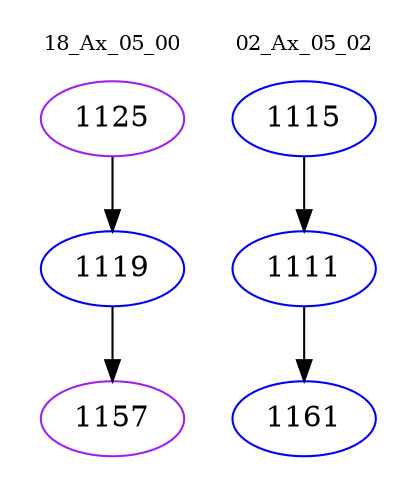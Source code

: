 digraph{
subgraph cluster_0 {
color = white
label = "18_Ax_05_00";
fontsize=10;
T0_1125 [label="1125", color="purple"]
T0_1125 -> T0_1119 [color="black"]
T0_1119 [label="1119", color="blue"]
T0_1119 -> T0_1157 [color="black"]
T0_1157 [label="1157", color="purple"]
}
subgraph cluster_1 {
color = white
label = "02_Ax_05_02";
fontsize=10;
T1_1115 [label="1115", color="blue"]
T1_1115 -> T1_1111 [color="black"]
T1_1111 [label="1111", color="blue"]
T1_1111 -> T1_1161 [color="black"]
T1_1161 [label="1161", color="blue"]
}
}
